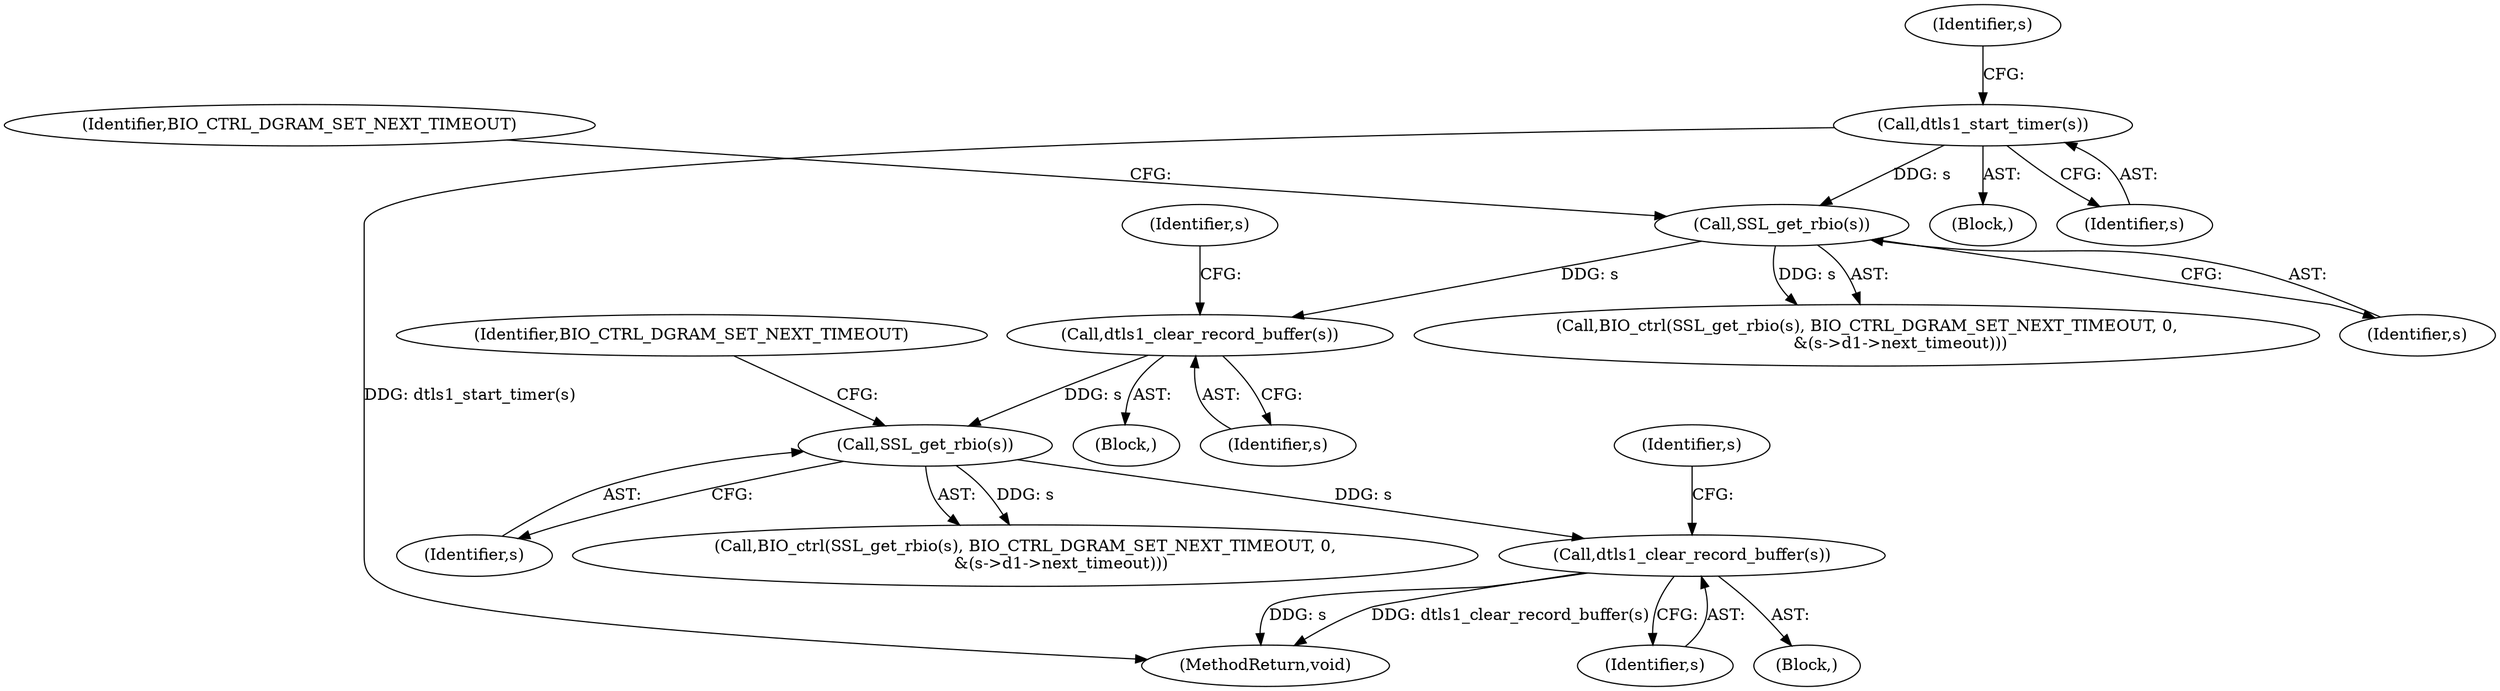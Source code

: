 digraph "0_openssl_f5c7f5dfbaf0d2f7d946d0fe86f08e6bcb36ed0d_0@pointer" {
"1000693" [label="(Call,dtls1_clear_record_buffer(s))"];
"1000683" [label="(Call,SSL_get_rbio(s))"];
"1000670" [label="(Call,dtls1_clear_record_buffer(s))"];
"1000660" [label="(Call,SSL_get_rbio(s))"];
"1000621" [label="(Call,dtls1_start_timer(s))"];
"1000714" [label="(MethodReturn,void)"];
"1000694" [label="(Identifier,s)"];
"1000682" [label="(Call,BIO_ctrl(SSL_get_rbio(s), BIO_CTRL_DGRAM_SET_NEXT_TIMEOUT, 0,\n              &(s->d1->next_timeout)))"];
"1000660" [label="(Call,SSL_get_rbio(s))"];
"1000683" [label="(Call,SSL_get_rbio(s))"];
"1000684" [label="(Identifier,s)"];
"1000670" [label="(Call,dtls1_clear_record_buffer(s))"];
"1000685" [label="(Identifier,BIO_CTRL_DGRAM_SET_NEXT_TIMEOUT)"];
"1000678" [label="(Identifier,s)"];
"1000700" [label="(Identifier,s)"];
"1000628" [label="(Identifier,s)"];
"1000671" [label="(Identifier,s)"];
"1000598" [label="(Block,)"];
"1000622" [label="(Identifier,s)"];
"1000623" [label="(Block,)"];
"1000662" [label="(Identifier,BIO_CTRL_DGRAM_SET_NEXT_TIMEOUT)"];
"1000661" [label="(Identifier,s)"];
"1000693" [label="(Call,dtls1_clear_record_buffer(s))"];
"1000621" [label="(Call,dtls1_start_timer(s))"];
"1000659" [label="(Call,BIO_ctrl(SSL_get_rbio(s), BIO_CTRL_DGRAM_SET_NEXT_TIMEOUT, 0,\n             &(s->d1->next_timeout)))"];
"1000672" [label="(Block,)"];
"1000693" -> "1000672"  [label="AST: "];
"1000693" -> "1000694"  [label="CFG: "];
"1000694" -> "1000693"  [label="AST: "];
"1000700" -> "1000693"  [label="CFG: "];
"1000693" -> "1000714"  [label="DDG: dtls1_clear_record_buffer(s)"];
"1000693" -> "1000714"  [label="DDG: s"];
"1000683" -> "1000693"  [label="DDG: s"];
"1000683" -> "1000682"  [label="AST: "];
"1000683" -> "1000684"  [label="CFG: "];
"1000684" -> "1000683"  [label="AST: "];
"1000685" -> "1000683"  [label="CFG: "];
"1000683" -> "1000682"  [label="DDG: s"];
"1000670" -> "1000683"  [label="DDG: s"];
"1000670" -> "1000623"  [label="AST: "];
"1000670" -> "1000671"  [label="CFG: "];
"1000671" -> "1000670"  [label="AST: "];
"1000678" -> "1000670"  [label="CFG: "];
"1000660" -> "1000670"  [label="DDG: s"];
"1000660" -> "1000659"  [label="AST: "];
"1000660" -> "1000661"  [label="CFG: "];
"1000661" -> "1000660"  [label="AST: "];
"1000662" -> "1000660"  [label="CFG: "];
"1000660" -> "1000659"  [label="DDG: s"];
"1000621" -> "1000660"  [label="DDG: s"];
"1000621" -> "1000598"  [label="AST: "];
"1000621" -> "1000622"  [label="CFG: "];
"1000622" -> "1000621"  [label="AST: "];
"1000628" -> "1000621"  [label="CFG: "];
"1000621" -> "1000714"  [label="DDG: dtls1_start_timer(s)"];
}
